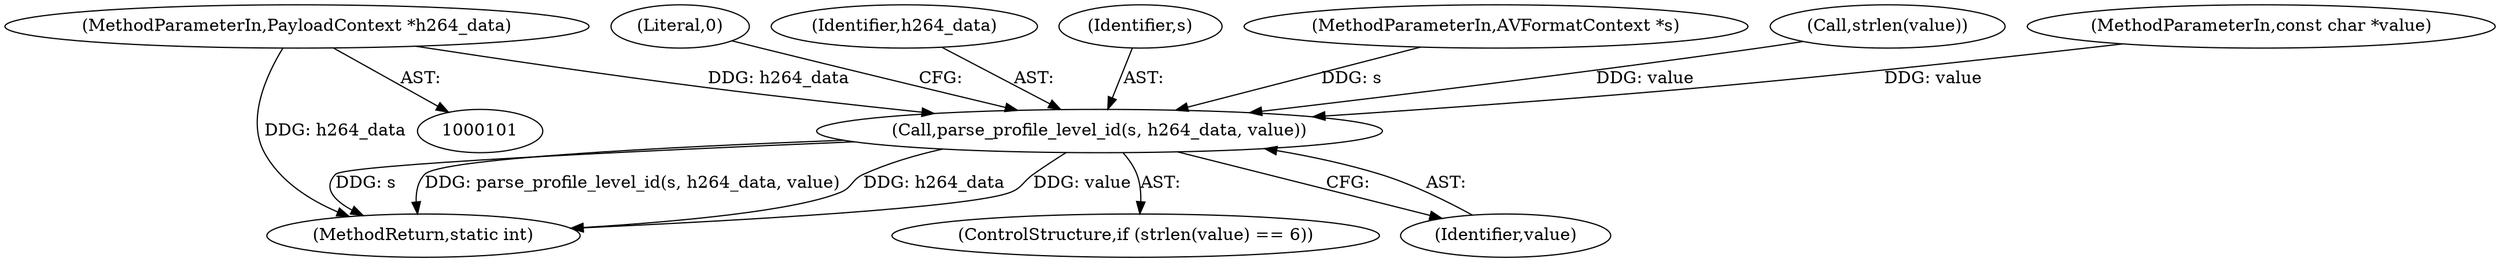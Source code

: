 digraph "0_FFmpeg_c42a1388a6d1bfd8001bf6a4241d8ca27e49326d@pointer" {
"1000104" [label="(MethodParameterIn,PayloadContext *h264_data)"];
"1000154" [label="(Call,parse_profile_level_id(s, h264_data, value))"];
"1000104" [label="(MethodParameterIn,PayloadContext *h264_data)"];
"1000219" [label="(MethodReturn,static int)"];
"1000218" [label="(Literal,0)"];
"1000156" [label="(Identifier,h264_data)"];
"1000154" [label="(Call,parse_profile_level_id(s, h264_data, value))"];
"1000149" [label="(ControlStructure,if (strlen(value) == 6))"];
"1000157" [label="(Identifier,value)"];
"1000155" [label="(Identifier,s)"];
"1000102" [label="(MethodParameterIn,AVFormatContext *s)"];
"1000151" [label="(Call,strlen(value))"];
"1000106" [label="(MethodParameterIn,const char *value)"];
"1000104" -> "1000101"  [label="AST: "];
"1000104" -> "1000219"  [label="DDG: h264_data"];
"1000104" -> "1000154"  [label="DDG: h264_data"];
"1000154" -> "1000149"  [label="AST: "];
"1000154" -> "1000157"  [label="CFG: "];
"1000155" -> "1000154"  [label="AST: "];
"1000156" -> "1000154"  [label="AST: "];
"1000157" -> "1000154"  [label="AST: "];
"1000218" -> "1000154"  [label="CFG: "];
"1000154" -> "1000219"  [label="DDG: value"];
"1000154" -> "1000219"  [label="DDG: s"];
"1000154" -> "1000219"  [label="DDG: parse_profile_level_id(s, h264_data, value)"];
"1000154" -> "1000219"  [label="DDG: h264_data"];
"1000102" -> "1000154"  [label="DDG: s"];
"1000151" -> "1000154"  [label="DDG: value"];
"1000106" -> "1000154"  [label="DDG: value"];
}
